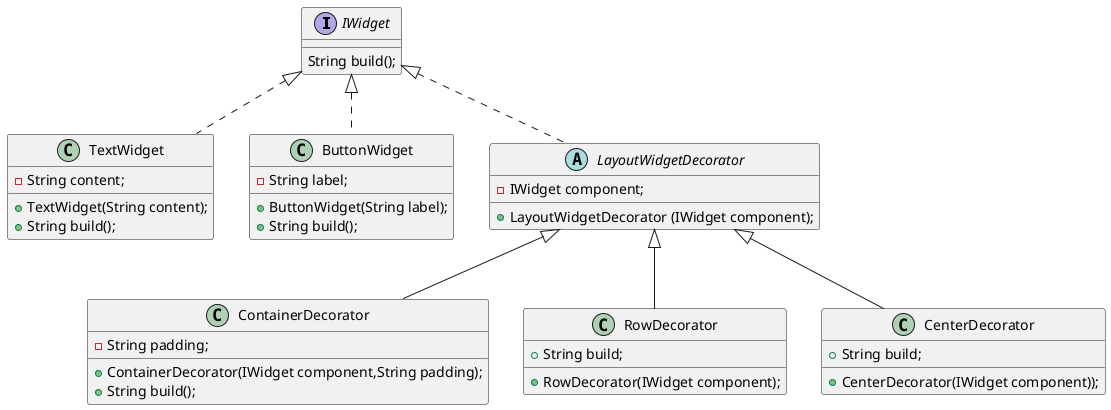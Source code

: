 @startuml
'https://plantuml.com/class-diagram

interface IWidget {
    String build();
}

class TextWidget implements IWidget {
    - String content;
    + TextWidget(String content);
    + String build();
}

class ButtonWidget implements IWidget {
    - String label;
    + ButtonWidget(String label);
    + String build();
}

abstract class LayoutWidgetDecorator implements IWidget {
    - IWidget component;
    + LayoutWidgetDecorator (IWidget component);
}

class ContainerDecorator extends LayoutWidgetDecorator {
    - String padding;
    + ContainerDecorator(IWidget component,String padding);
    + String build();
}

class RowDecorator extends LayoutWidgetDecorator {
    + RowDecorator(IWidget component);
    + String build;
}

class CenterDecorator extends LayoutWidgetDecorator {
    + CenterDecorator(IWidget component));
    + String build;
}

@enduml